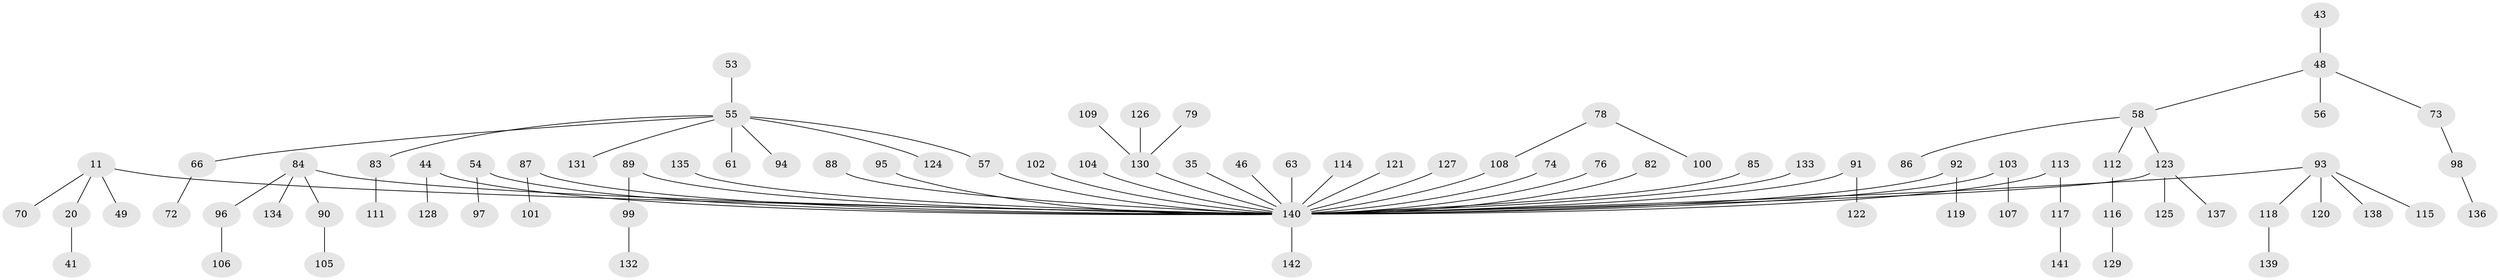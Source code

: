 // original degree distribution, {6: 0.007042253521126761, 5: 0.028169014084507043, 3: 0.1267605633802817, 7: 0.014084507042253521, 1: 0.5140845070422535, 4: 0.07042253521126761, 9: 0.007042253521126761, 2: 0.2323943661971831}
// Generated by graph-tools (version 1.1) at 2025/56/03/04/25 21:56:26]
// undirected, 85 vertices, 84 edges
graph export_dot {
graph [start="1"]
  node [color=gray90,style=filled];
  11;
  20;
  35;
  41;
  43;
  44;
  46;
  48 [super="+27"];
  49;
  53;
  54;
  55 [super="+36+29+40"];
  56;
  57 [super="+4"];
  58 [super="+25+39"];
  61;
  63;
  66;
  70;
  72;
  73;
  74;
  76;
  78;
  79;
  82;
  83;
  84 [super="+10+14+19+31+50+65+51+75"];
  85;
  86;
  87;
  88;
  89;
  90;
  91;
  92 [super="+62"];
  93 [super="+77"];
  94;
  95;
  96;
  97;
  98;
  99;
  100;
  101;
  102;
  103;
  104;
  105;
  106;
  107;
  108 [super="+71"];
  109;
  111;
  112;
  113;
  114;
  115;
  116;
  117;
  118;
  119;
  120;
  121;
  122;
  123 [super="+9+52"];
  124;
  125;
  126;
  127;
  128;
  129;
  130 [super="+68"];
  131;
  132;
  133;
  134;
  135;
  136;
  137;
  138;
  139;
  140 [super="+69+81+110+60"];
  141;
  142;
  11 -- 20;
  11 -- 49;
  11 -- 70;
  11 -- 140;
  20 -- 41;
  35 -- 140;
  43 -- 48;
  44 -- 128;
  44 -- 140;
  46 -- 140;
  48 -- 56;
  48 -- 73;
  48 -- 58;
  53 -- 55;
  54 -- 97;
  54 -- 140;
  55 -- 83;
  55 -- 94;
  55 -- 131;
  55 -- 57;
  55 -- 124;
  55 -- 66;
  55 -- 61;
  57 -- 140;
  58 -- 86;
  58 -- 112;
  58 -- 123;
  63 -- 140;
  66 -- 72;
  73 -- 98;
  74 -- 140;
  76 -- 140;
  78 -- 100;
  78 -- 108;
  79 -- 130;
  82 -- 140;
  83 -- 111;
  84 -- 134;
  84 -- 96;
  84 -- 90;
  84 -- 140;
  85 -- 140;
  87 -- 101;
  87 -- 140;
  88 -- 140;
  89 -- 99;
  89 -- 140;
  90 -- 105;
  91 -- 122;
  91 -- 140;
  92 -- 119;
  92 -- 140;
  93 -- 120;
  93 -- 138;
  93 -- 115;
  93 -- 140;
  93 -- 118;
  95 -- 140;
  96 -- 106;
  98 -- 136;
  99 -- 132;
  102 -- 140;
  103 -- 107;
  103 -- 140;
  104 -- 140;
  108 -- 140;
  109 -- 130;
  112 -- 116;
  113 -- 117;
  113 -- 140;
  114 -- 140;
  116 -- 129;
  117 -- 141;
  118 -- 139;
  121 -- 140;
  123 -- 125;
  123 -- 137;
  123 -- 140;
  126 -- 130;
  127 -- 140;
  130 -- 140;
  133 -- 140;
  135 -- 140;
  140 -- 142;
}
